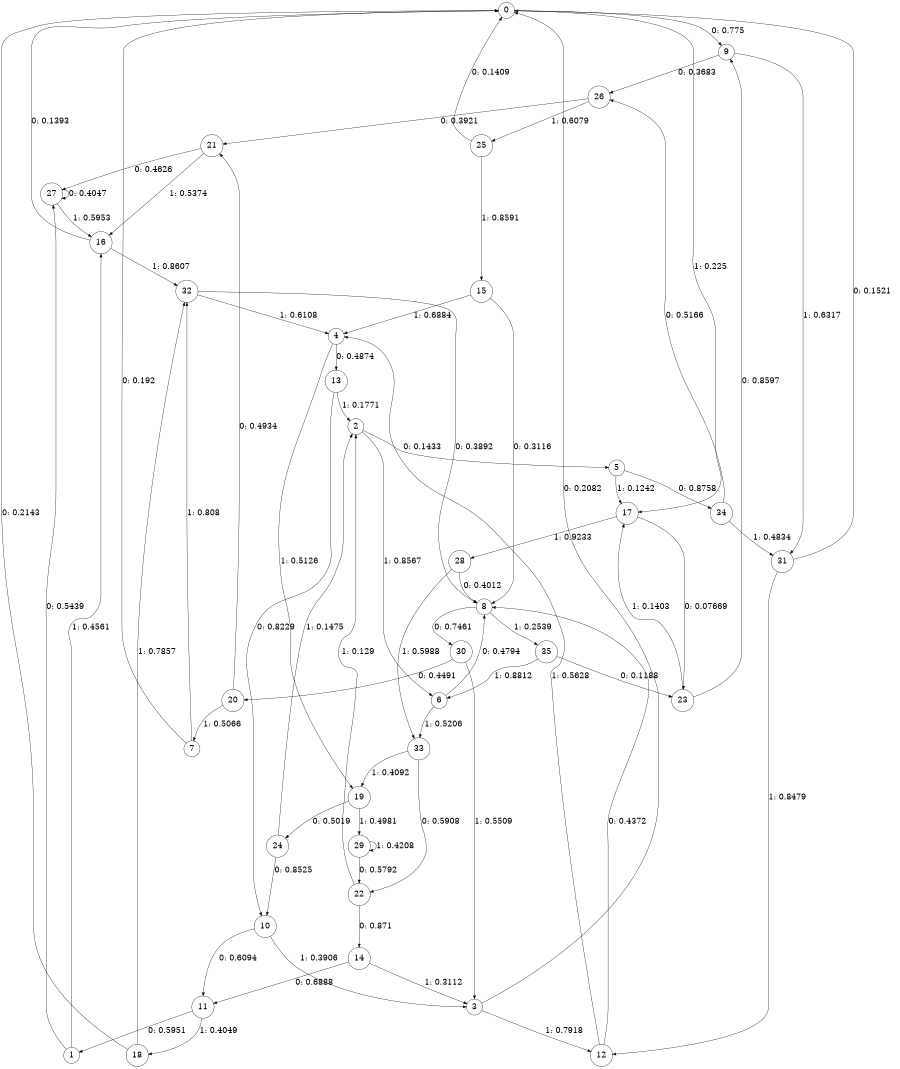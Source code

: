 digraph "ch2randomL7" {
size = "6,8.5";
ratio = "fill";
node [shape = circle];
node [fontsize = 24];
edge [fontsize = 24];
0 -> 9 [label = "0: 0.775    "];
0 -> 17 [label = "1: 0.225    "];
1 -> 27 [label = "0: 0.5439   "];
1 -> 16 [label = "1: 0.4561   "];
2 -> 5 [label = "0: 0.1433   "];
2 -> 6 [label = "1: 0.8567   "];
3 -> 0 [label = "0: 0.2082   "];
3 -> 12 [label = "1: 0.7918   "];
4 -> 13 [label = "0: 0.4874   "];
4 -> 19 [label = "1: 0.5126   "];
5 -> 34 [label = "0: 0.8758   "];
5 -> 17 [label = "1: 0.1242   "];
6 -> 8 [label = "0: 0.4794   "];
6 -> 33 [label = "1: 0.5206   "];
7 -> 0 [label = "0: 0.192    "];
7 -> 32 [label = "1: 0.808    "];
8 -> 30 [label = "0: 0.7461   "];
8 -> 35 [label = "1: 0.2539   "];
9 -> 26 [label = "0: 0.3683   "];
9 -> 31 [label = "1: 0.6317   "];
10 -> 11 [label = "0: 0.6094   "];
10 -> 3 [label = "1: 0.3906   "];
11 -> 1 [label = "0: 0.5951   "];
11 -> 18 [label = "1: 0.4049   "];
12 -> 8 [label = "0: 0.4372   "];
12 -> 4 [label = "1: 0.5628   "];
13 -> 10 [label = "0: 0.8229   "];
13 -> 2 [label = "1: 0.1771   "];
14 -> 11 [label = "0: 0.6888   "];
14 -> 3 [label = "1: 0.3112   "];
15 -> 8 [label = "0: 0.3116   "];
15 -> 4 [label = "1: 0.6884   "];
16 -> 0 [label = "0: 0.1393   "];
16 -> 32 [label = "1: 0.8607   "];
17 -> 23 [label = "0: 0.07669  "];
17 -> 28 [label = "1: 0.9233   "];
18 -> 0 [label = "0: 0.2143   "];
18 -> 32 [label = "1: 0.7857   "];
19 -> 24 [label = "0: 0.5019   "];
19 -> 29 [label = "1: 0.4981   "];
20 -> 21 [label = "0: 0.4934   "];
20 -> 7 [label = "1: 0.5066   "];
21 -> 27 [label = "0: 0.4626   "];
21 -> 16 [label = "1: 0.5374   "];
22 -> 14 [label = "0: 0.871    "];
22 -> 2 [label = "1: 0.129    "];
23 -> 9 [label = "0: 0.8597   "];
23 -> 17 [label = "1: 0.1403   "];
24 -> 10 [label = "0: 0.8525   "];
24 -> 2 [label = "1: 0.1475   "];
25 -> 0 [label = "0: 0.1409   "];
25 -> 15 [label = "1: 0.8591   "];
26 -> 21 [label = "0: 0.3921   "];
26 -> 25 [label = "1: 0.6079   "];
27 -> 27 [label = "0: 0.4047   "];
27 -> 16 [label = "1: 0.5953   "];
28 -> 8 [label = "0: 0.4012   "];
28 -> 33 [label = "1: 0.5988   "];
29 -> 22 [label = "0: 0.5792   "];
29 -> 29 [label = "1: 0.4208   "];
30 -> 20 [label = "0: 0.4491   "];
30 -> 3 [label = "1: 0.5509   "];
31 -> 0 [label = "0: 0.1521   "];
31 -> 12 [label = "1: 0.8479   "];
32 -> 8 [label = "0: 0.3892   "];
32 -> 4 [label = "1: 0.6108   "];
33 -> 22 [label = "0: 0.5908   "];
33 -> 19 [label = "1: 0.4092   "];
34 -> 26 [label = "0: 0.5166   "];
34 -> 31 [label = "1: 0.4834   "];
35 -> 23 [label = "0: 0.1188   "];
35 -> 6 [label = "1: 0.8812   "];
}